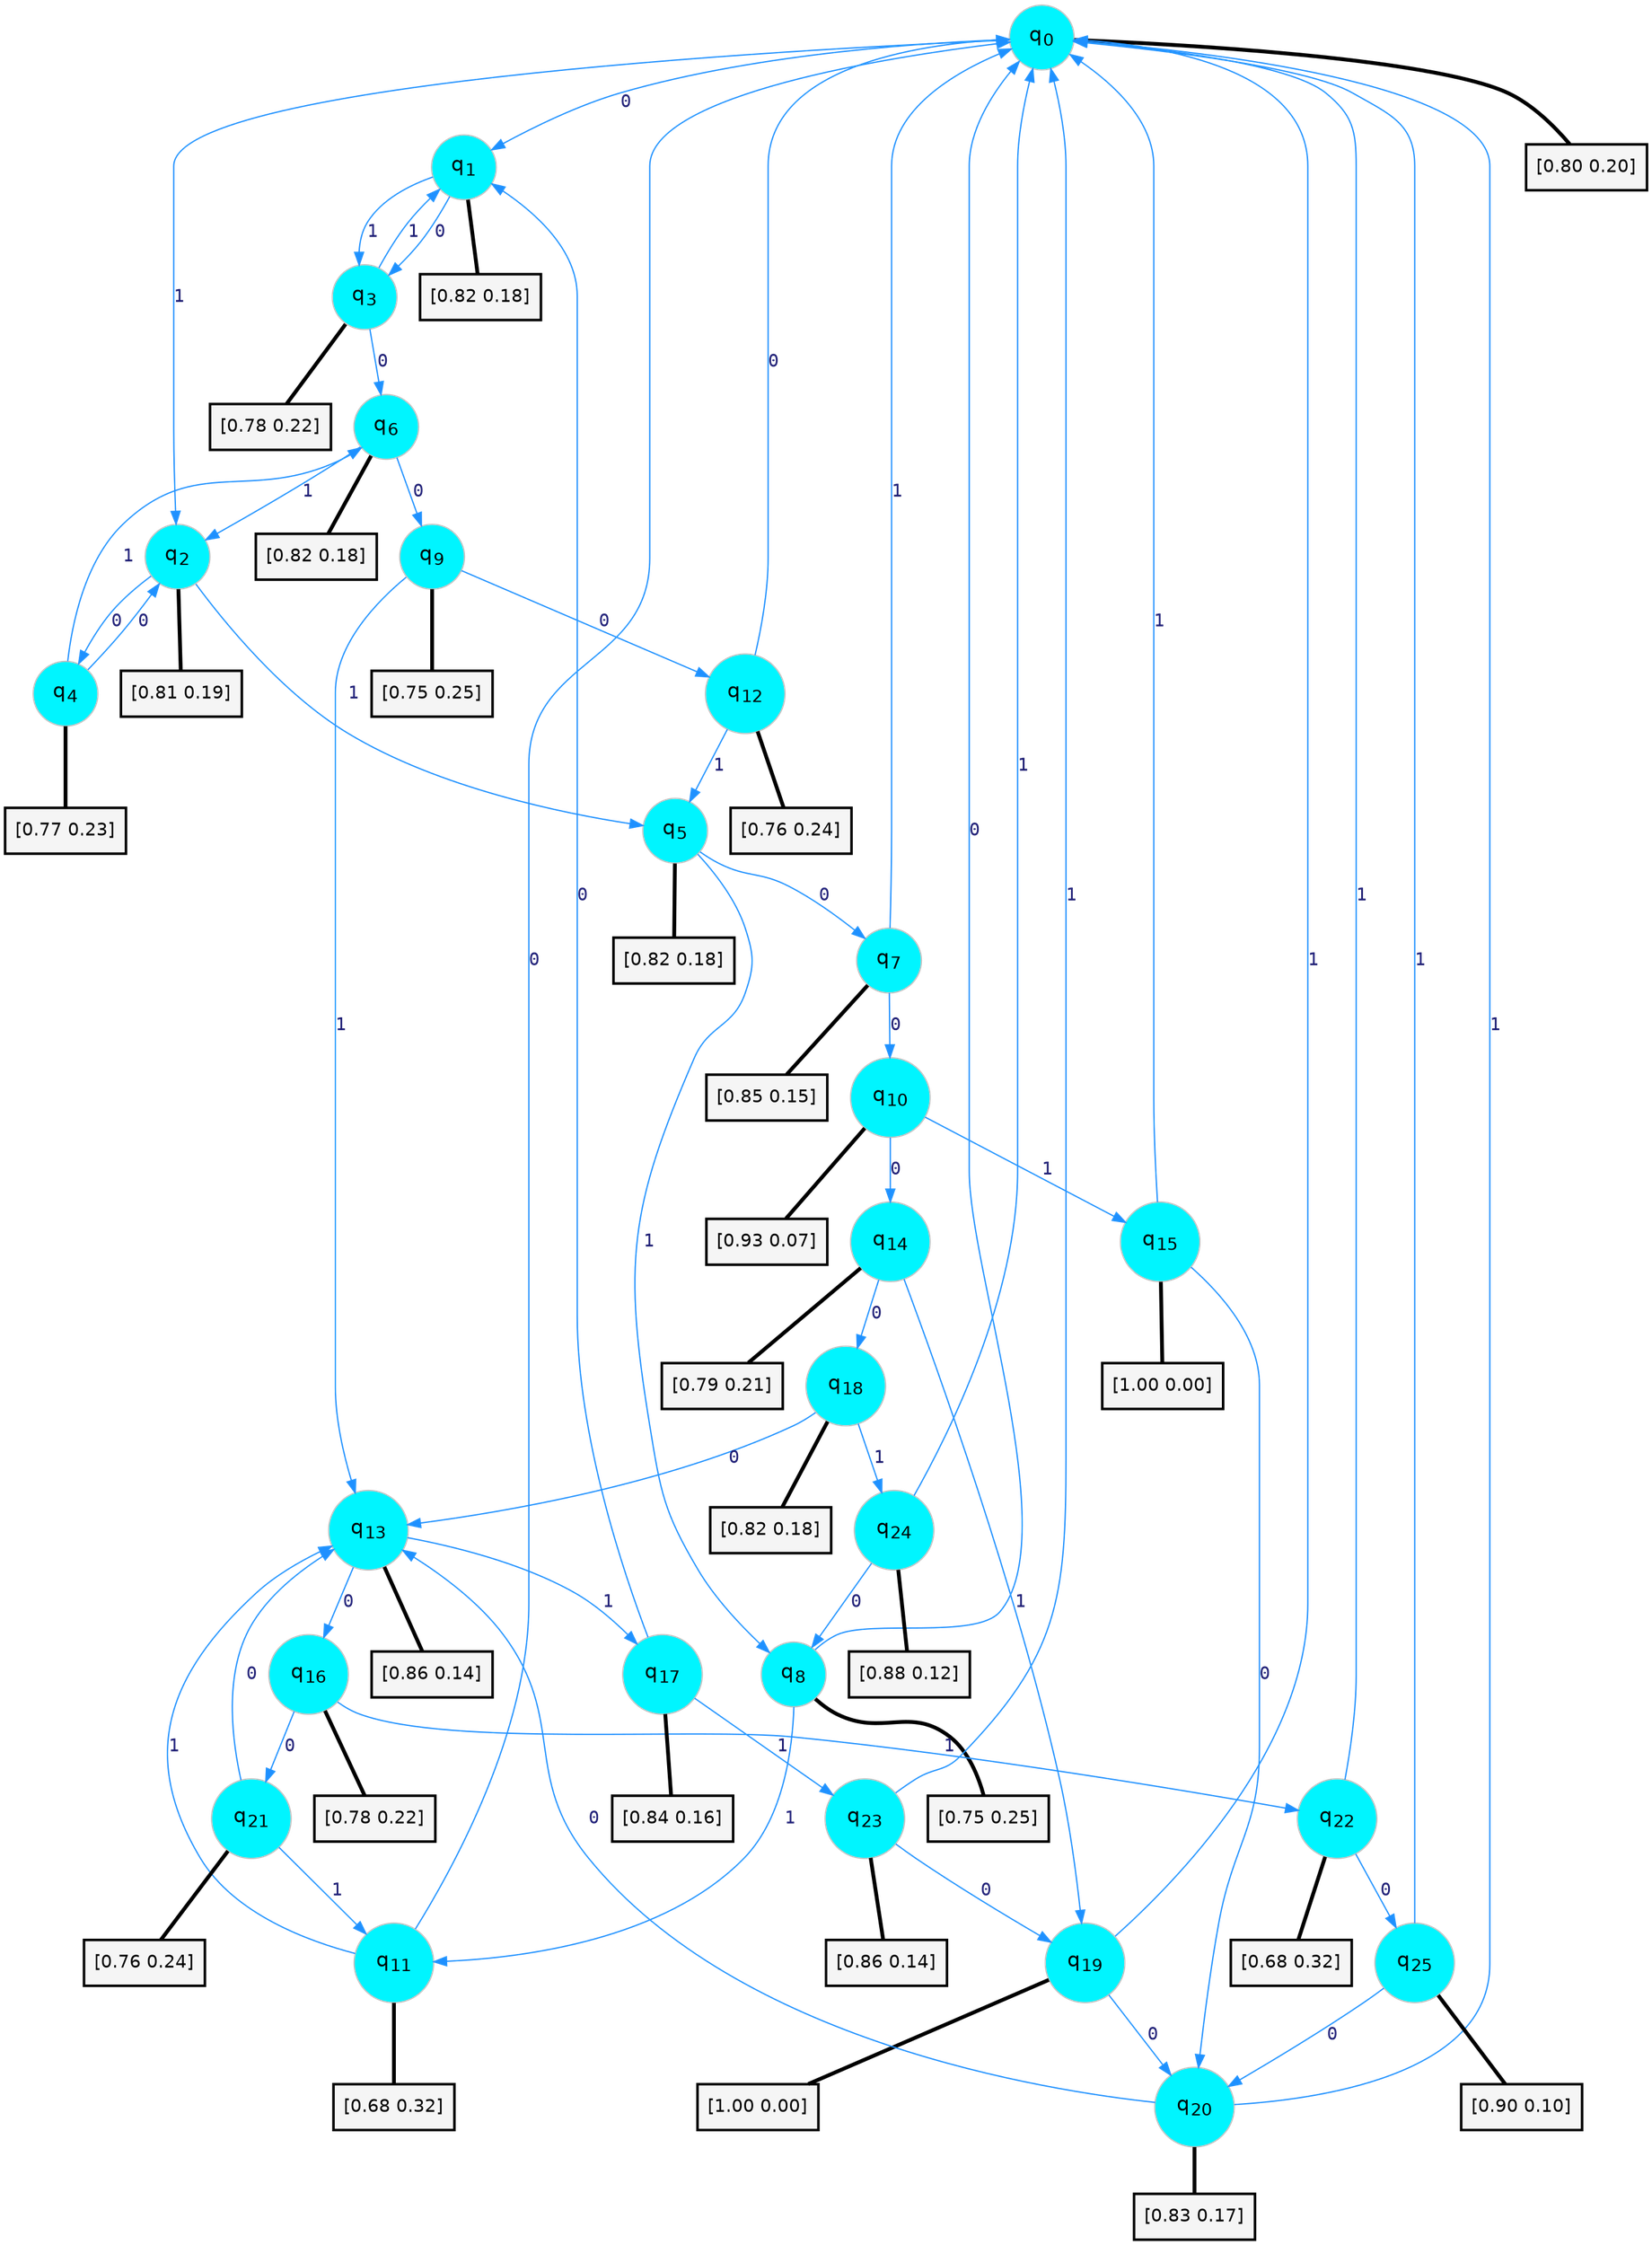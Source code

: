 digraph G {
graph [
bgcolor=transparent, dpi=300, rankdir=TD, size="40,25"];
node [
color=gray, fillcolor=turquoise1, fontcolor=black, fontname=Helvetica, fontsize=16, fontweight=bold, shape=circle, style=filled];
edge [
arrowsize=1, color=dodgerblue1, fontcolor=midnightblue, fontname=courier, fontweight=bold, penwidth=1, style=solid, weight=20];
0[label=<q<SUB>0</SUB>>];
1[label=<q<SUB>1</SUB>>];
2[label=<q<SUB>2</SUB>>];
3[label=<q<SUB>3</SUB>>];
4[label=<q<SUB>4</SUB>>];
5[label=<q<SUB>5</SUB>>];
6[label=<q<SUB>6</SUB>>];
7[label=<q<SUB>7</SUB>>];
8[label=<q<SUB>8</SUB>>];
9[label=<q<SUB>9</SUB>>];
10[label=<q<SUB>10</SUB>>];
11[label=<q<SUB>11</SUB>>];
12[label=<q<SUB>12</SUB>>];
13[label=<q<SUB>13</SUB>>];
14[label=<q<SUB>14</SUB>>];
15[label=<q<SUB>15</SUB>>];
16[label=<q<SUB>16</SUB>>];
17[label=<q<SUB>17</SUB>>];
18[label=<q<SUB>18</SUB>>];
19[label=<q<SUB>19</SUB>>];
20[label=<q<SUB>20</SUB>>];
21[label=<q<SUB>21</SUB>>];
22[label=<q<SUB>22</SUB>>];
23[label=<q<SUB>23</SUB>>];
24[label=<q<SUB>24</SUB>>];
25[label=<q<SUB>25</SUB>>];
26[label="[0.80 0.20]", shape=box,fontcolor=black, fontname=Helvetica, fontsize=14, penwidth=2, fillcolor=whitesmoke,color=black];
27[label="[0.82 0.18]", shape=box,fontcolor=black, fontname=Helvetica, fontsize=14, penwidth=2, fillcolor=whitesmoke,color=black];
28[label="[0.81 0.19]", shape=box,fontcolor=black, fontname=Helvetica, fontsize=14, penwidth=2, fillcolor=whitesmoke,color=black];
29[label="[0.78 0.22]", shape=box,fontcolor=black, fontname=Helvetica, fontsize=14, penwidth=2, fillcolor=whitesmoke,color=black];
30[label="[0.77 0.23]", shape=box,fontcolor=black, fontname=Helvetica, fontsize=14, penwidth=2, fillcolor=whitesmoke,color=black];
31[label="[0.82 0.18]", shape=box,fontcolor=black, fontname=Helvetica, fontsize=14, penwidth=2, fillcolor=whitesmoke,color=black];
32[label="[0.82 0.18]", shape=box,fontcolor=black, fontname=Helvetica, fontsize=14, penwidth=2, fillcolor=whitesmoke,color=black];
33[label="[0.85 0.15]", shape=box,fontcolor=black, fontname=Helvetica, fontsize=14, penwidth=2, fillcolor=whitesmoke,color=black];
34[label="[0.75 0.25]", shape=box,fontcolor=black, fontname=Helvetica, fontsize=14, penwidth=2, fillcolor=whitesmoke,color=black];
35[label="[0.75 0.25]", shape=box,fontcolor=black, fontname=Helvetica, fontsize=14, penwidth=2, fillcolor=whitesmoke,color=black];
36[label="[0.93 0.07]", shape=box,fontcolor=black, fontname=Helvetica, fontsize=14, penwidth=2, fillcolor=whitesmoke,color=black];
37[label="[0.68 0.32]", shape=box,fontcolor=black, fontname=Helvetica, fontsize=14, penwidth=2, fillcolor=whitesmoke,color=black];
38[label="[0.76 0.24]", shape=box,fontcolor=black, fontname=Helvetica, fontsize=14, penwidth=2, fillcolor=whitesmoke,color=black];
39[label="[0.86 0.14]", shape=box,fontcolor=black, fontname=Helvetica, fontsize=14, penwidth=2, fillcolor=whitesmoke,color=black];
40[label="[0.79 0.21]", shape=box,fontcolor=black, fontname=Helvetica, fontsize=14, penwidth=2, fillcolor=whitesmoke,color=black];
41[label="[1.00 0.00]", shape=box,fontcolor=black, fontname=Helvetica, fontsize=14, penwidth=2, fillcolor=whitesmoke,color=black];
42[label="[0.78 0.22]", shape=box,fontcolor=black, fontname=Helvetica, fontsize=14, penwidth=2, fillcolor=whitesmoke,color=black];
43[label="[0.84 0.16]", shape=box,fontcolor=black, fontname=Helvetica, fontsize=14, penwidth=2, fillcolor=whitesmoke,color=black];
44[label="[0.82 0.18]", shape=box,fontcolor=black, fontname=Helvetica, fontsize=14, penwidth=2, fillcolor=whitesmoke,color=black];
45[label="[1.00 0.00]", shape=box,fontcolor=black, fontname=Helvetica, fontsize=14, penwidth=2, fillcolor=whitesmoke,color=black];
46[label="[0.83 0.17]", shape=box,fontcolor=black, fontname=Helvetica, fontsize=14, penwidth=2, fillcolor=whitesmoke,color=black];
47[label="[0.76 0.24]", shape=box,fontcolor=black, fontname=Helvetica, fontsize=14, penwidth=2, fillcolor=whitesmoke,color=black];
48[label="[0.68 0.32]", shape=box,fontcolor=black, fontname=Helvetica, fontsize=14, penwidth=2, fillcolor=whitesmoke,color=black];
49[label="[0.86 0.14]", shape=box,fontcolor=black, fontname=Helvetica, fontsize=14, penwidth=2, fillcolor=whitesmoke,color=black];
50[label="[0.88 0.12]", shape=box,fontcolor=black, fontname=Helvetica, fontsize=14, penwidth=2, fillcolor=whitesmoke,color=black];
51[label="[0.90 0.10]", shape=box,fontcolor=black, fontname=Helvetica, fontsize=14, penwidth=2, fillcolor=whitesmoke,color=black];
0->1 [label=0];
0->2 [label=1];
0->26 [arrowhead=none, penwidth=3,color=black];
1->3 [label=0];
1->3 [label=1];
1->27 [arrowhead=none, penwidth=3,color=black];
2->4 [label=0];
2->5 [label=1];
2->28 [arrowhead=none, penwidth=3,color=black];
3->6 [label=0];
3->1 [label=1];
3->29 [arrowhead=none, penwidth=3,color=black];
4->2 [label=0];
4->6 [label=1];
4->30 [arrowhead=none, penwidth=3,color=black];
5->7 [label=0];
5->8 [label=1];
5->31 [arrowhead=none, penwidth=3,color=black];
6->9 [label=0];
6->2 [label=1];
6->32 [arrowhead=none, penwidth=3,color=black];
7->10 [label=0];
7->0 [label=1];
7->33 [arrowhead=none, penwidth=3,color=black];
8->0 [label=0];
8->11 [label=1];
8->34 [arrowhead=none, penwidth=3,color=black];
9->12 [label=0];
9->13 [label=1];
9->35 [arrowhead=none, penwidth=3,color=black];
10->14 [label=0];
10->15 [label=1];
10->36 [arrowhead=none, penwidth=3,color=black];
11->0 [label=0];
11->13 [label=1];
11->37 [arrowhead=none, penwidth=3,color=black];
12->0 [label=0];
12->5 [label=1];
12->38 [arrowhead=none, penwidth=3,color=black];
13->16 [label=0];
13->17 [label=1];
13->39 [arrowhead=none, penwidth=3,color=black];
14->18 [label=0];
14->19 [label=1];
14->40 [arrowhead=none, penwidth=3,color=black];
15->20 [label=0];
15->0 [label=1];
15->41 [arrowhead=none, penwidth=3,color=black];
16->21 [label=0];
16->22 [label=1];
16->42 [arrowhead=none, penwidth=3,color=black];
17->1 [label=0];
17->23 [label=1];
17->43 [arrowhead=none, penwidth=3,color=black];
18->13 [label=0];
18->24 [label=1];
18->44 [arrowhead=none, penwidth=3,color=black];
19->20 [label=0];
19->0 [label=1];
19->45 [arrowhead=none, penwidth=3,color=black];
20->13 [label=0];
20->0 [label=1];
20->46 [arrowhead=none, penwidth=3,color=black];
21->13 [label=0];
21->11 [label=1];
21->47 [arrowhead=none, penwidth=3,color=black];
22->25 [label=0];
22->0 [label=1];
22->48 [arrowhead=none, penwidth=3,color=black];
23->19 [label=0];
23->0 [label=1];
23->49 [arrowhead=none, penwidth=3,color=black];
24->8 [label=0];
24->0 [label=1];
24->50 [arrowhead=none, penwidth=3,color=black];
25->20 [label=0];
25->0 [label=1];
25->51 [arrowhead=none, penwidth=3,color=black];
}
